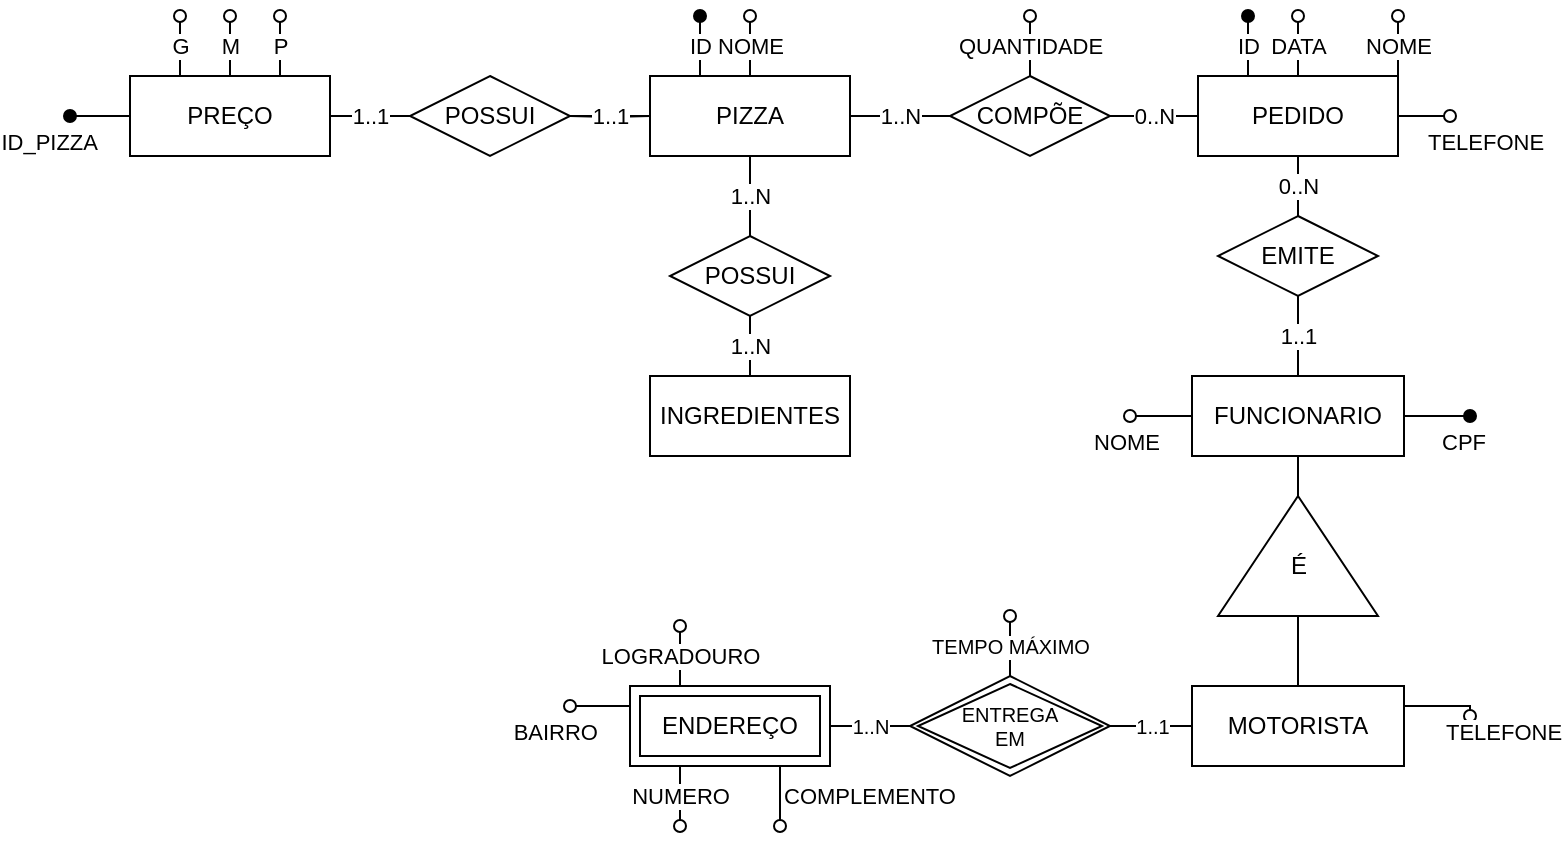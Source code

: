<mxfile version="14.4.3" type="device"><diagram id="xAOzjA8BKr2dVMCEff24" name="Página-1"><mxGraphModel dx="1601" dy="694" grid="1" gridSize="10" guides="1" tooltips="1" connect="1" arrows="1" fold="1" page="1" pageScale="1" pageWidth="827" pageHeight="1169" math="0" shadow="0"><root><mxCell id="0"/><mxCell id="1" parent="0"/><mxCell id="tkv-JnjMaszp27_Vix2q-25" value="" style="edgeStyle=orthogonalEdgeStyle;rounded=0;orthogonalLoop=1;jettySize=auto;html=1;endArrow=none;endFill=0;fontSize=11;" parent="1" source="tkv-JnjMaszp27_Vix2q-4" target="tkv-JnjMaszp27_Vix2q-24" edge="1"><mxGeometry relative="1" as="geometry"/></mxCell><mxCell id="tkv-JnjMaszp27_Vix2q-5" value="" style="group;container=1;" parent="1" vertex="1" connectable="0"><mxGeometry x="270" y="330" width="100" height="70" as="geometry"/></mxCell><mxCell id="tkv-JnjMaszp27_Vix2q-2" value="ID" style="edgeStyle=orthogonalEdgeStyle;rounded=0;orthogonalLoop=1;jettySize=auto;html=1;exitX=0.25;exitY=0;exitDx=0;exitDy=0;endArrow=oval;endFill=1;" parent="tkv-JnjMaszp27_Vix2q-5" source="tkv-JnjMaszp27_Vix2q-1" edge="1"><mxGeometry relative="1" as="geometry"><mxPoint x="25" as="targetPoint"/></mxGeometry></mxCell><mxCell id="tkv-JnjMaszp27_Vix2q-3" value="NOME" style="edgeStyle=orthogonalEdgeStyle;rounded=0;orthogonalLoop=1;jettySize=auto;html=1;exitX=0.5;exitY=0;exitDx=0;exitDy=0;endArrow=oval;endFill=0;" parent="tkv-JnjMaszp27_Vix2q-5" source="tkv-JnjMaszp27_Vix2q-1" edge="1"><mxGeometry relative="1" as="geometry"><mxPoint x="50" as="targetPoint"/></mxGeometry></mxCell><mxCell id="tkv-JnjMaszp27_Vix2q-1" value="PIZZA" style="whiteSpace=wrap;html=1;align=center;" parent="tkv-JnjMaszp27_Vix2q-5" vertex="1"><mxGeometry y="30" width="100" height="40" as="geometry"/></mxCell><mxCell id="tkv-JnjMaszp27_Vix2q-13" value="" style="group" parent="1" vertex="1" connectable="0"><mxGeometry x="544" y="330" width="126" height="70" as="geometry"/></mxCell><mxCell id="tkv-JnjMaszp27_Vix2q-7" value="ID" style="edgeStyle=orthogonalEdgeStyle;rounded=0;orthogonalLoop=1;jettySize=auto;html=1;exitX=0.25;exitY=0;exitDx=0;exitDy=0;endArrow=oval;endFill=1;" parent="tkv-JnjMaszp27_Vix2q-13" source="tkv-JnjMaszp27_Vix2q-6" edge="1"><mxGeometry relative="1" as="geometry"><mxPoint x="25" as="targetPoint"/></mxGeometry></mxCell><mxCell id="tkv-JnjMaszp27_Vix2q-8" value="DATA" style="edgeStyle=orthogonalEdgeStyle;rounded=0;orthogonalLoop=1;jettySize=auto;html=1;exitX=0.5;exitY=0;exitDx=0;exitDy=0;endArrow=oval;endFill=0;" parent="tkv-JnjMaszp27_Vix2q-13" source="tkv-JnjMaszp27_Vix2q-6" edge="1"><mxGeometry relative="1" as="geometry"><mxPoint x="50" as="targetPoint"/></mxGeometry></mxCell><mxCell id="tkv-JnjMaszp27_Vix2q-10" value="NOME" style="edgeStyle=orthogonalEdgeStyle;rounded=0;orthogonalLoop=1;jettySize=auto;html=1;exitX=1;exitY=0;exitDx=0;exitDy=0;endArrow=oval;endFill=0;" parent="tkv-JnjMaszp27_Vix2q-13" source="tkv-JnjMaszp27_Vix2q-6" edge="1"><mxGeometry relative="1" as="geometry"><mxPoint x="100" as="targetPoint"/></mxGeometry></mxCell><mxCell id="tkv-JnjMaszp27_Vix2q-11" value="TELEFONE" style="edgeStyle=orthogonalEdgeStyle;rounded=0;orthogonalLoop=1;jettySize=auto;html=1;exitX=1;exitY=0.5;exitDx=0;exitDy=0;endArrow=oval;endFill=0;verticalAlign=top;labelPosition=right;verticalLabelPosition=bottom;align=left;" parent="tkv-JnjMaszp27_Vix2q-13" source="tkv-JnjMaszp27_Vix2q-6" edge="1"><mxGeometry relative="1" as="geometry"><mxPoint x="126" y="50" as="targetPoint"/></mxGeometry></mxCell><mxCell id="tkv-JnjMaszp27_Vix2q-6" value="PEDIDO" style="whiteSpace=wrap;html=1;align=center;" parent="tkv-JnjMaszp27_Vix2q-13" vertex="1"><mxGeometry y="30" width="100" height="40" as="geometry"/></mxCell><mxCell id="tkv-JnjMaszp27_Vix2q-15" value="0..N" style="edgeStyle=orthogonalEdgeStyle;rounded=0;orthogonalLoop=1;jettySize=auto;html=1;exitX=0.5;exitY=0;exitDx=0;exitDy=0;entryX=0.5;entryY=1;entryDx=0;entryDy=0;endArrow=none;endFill=0;" parent="1" source="tkv-JnjMaszp27_Vix2q-14" target="tkv-JnjMaszp27_Vix2q-6" edge="1"><mxGeometry relative="1" as="geometry"/></mxCell><mxCell id="tkv-JnjMaszp27_Vix2q-17" value="1..1" style="edgeStyle=orthogonalEdgeStyle;rounded=0;orthogonalLoop=1;jettySize=auto;html=1;exitX=0.5;exitY=1;exitDx=0;exitDy=0;entryX=0.5;entryY=0;entryDx=0;entryDy=0;endArrow=none;endFill=0;fontSize=11;fontStyle=0" parent="1" source="tkv-JnjMaszp27_Vix2q-14" target="tkv-JnjMaszp27_Vix2q-4" edge="1"><mxGeometry relative="1" as="geometry"/></mxCell><mxCell id="tkv-JnjMaszp27_Vix2q-14" value="EMITE" style="shape=rhombus;perimeter=rhombusPerimeter;whiteSpace=wrap;html=1;align=center;" parent="1" vertex="1"><mxGeometry x="554" y="430" width="80" height="40" as="geometry"/></mxCell><mxCell id="tkv-JnjMaszp27_Vix2q-16" style="edgeStyle=orthogonalEdgeStyle;rounded=0;orthogonalLoop=1;jettySize=auto;html=1;exitX=0.5;exitY=1;exitDx=0;exitDy=0;endArrow=oval;endFill=0;" parent="1" source="tkv-JnjMaszp27_Vix2q-14" target="tkv-JnjMaszp27_Vix2q-14" edge="1"><mxGeometry relative="1" as="geometry"/></mxCell><mxCell id="tkv-JnjMaszp27_Vix2q-20" value="0..N" style="edgeStyle=orthogonalEdgeStyle;rounded=0;orthogonalLoop=1;jettySize=auto;html=1;exitX=1;exitY=0.5;exitDx=0;exitDy=0;entryX=0;entryY=0.5;entryDx=0;entryDy=0;endArrow=none;endFill=0;fontSize=11;" parent="1" source="tkv-JnjMaszp27_Vix2q-19" target="tkv-JnjMaszp27_Vix2q-6" edge="1"><mxGeometry relative="1" as="geometry"/></mxCell><mxCell id="tkv-JnjMaszp27_Vix2q-23" value="1..N" style="edgeStyle=orthogonalEdgeStyle;rounded=0;orthogonalLoop=1;jettySize=auto;html=1;exitX=0;exitY=0.5;exitDx=0;exitDy=0;entryX=1;entryY=0.5;entryDx=0;entryDy=0;endArrow=none;endFill=0;fontSize=11;" parent="1" source="tkv-JnjMaszp27_Vix2q-19" target="tkv-JnjMaszp27_Vix2q-1" edge="1"><mxGeometry relative="1" as="geometry"/></mxCell><mxCell id="tkv-JnjMaszp27_Vix2q-70" value="QUANTIDADE" style="edgeStyle=orthogonalEdgeStyle;rounded=0;orthogonalLoop=1;jettySize=auto;html=1;exitX=0.5;exitY=0;exitDx=0;exitDy=0;endArrow=oval;endFill=0;fontSize=11;" parent="1" source="tkv-JnjMaszp27_Vix2q-19" edge="1"><mxGeometry relative="1" as="geometry"><mxPoint x="460" y="330" as="targetPoint"/></mxGeometry></mxCell><mxCell id="tkv-JnjMaszp27_Vix2q-19" value="COMPÕE" style="shape=rhombus;perimeter=rhombusPerimeter;whiteSpace=wrap;html=1;align=center;" parent="1" vertex="1"><mxGeometry x="420" y="360" width="80" height="40" as="geometry"/></mxCell><mxCell id="tkv-JnjMaszp27_Vix2q-27" value="" style="group" parent="1" vertex="1" connectable="0"><mxGeometry x="554" y="570" width="80" height="60" as="geometry"/></mxCell><mxCell id="tkv-JnjMaszp27_Vix2q-24" value="" style="triangle;rotation=-90;direction=east;flipH=0;flipV=0;verticalAlign=middle;labelPosition=center;verticalLabelPosition=middle;align=center;labelBackgroundColor=none;labelBorderColor=none;html=1;portConstraintRotation=0;noLabel=0;rotatable=1;sketch=0;" parent="tkv-JnjMaszp27_Vix2q-27" vertex="1"><mxGeometry x="10" y="-10" width="60" height="80" as="geometry"/></mxCell><mxCell id="tkv-JnjMaszp27_Vix2q-26" value="É" style="text;html=1;align=center;verticalAlign=middle;resizable=0;points=[];autosize=1;" parent="tkv-JnjMaszp27_Vix2q-27" vertex="1"><mxGeometry x="30" y="25" width="20" height="20" as="geometry"/></mxCell><mxCell id="tkv-JnjMaszp27_Vix2q-55" value="TELEFONE" style="edgeStyle=orthogonalEdgeStyle;rounded=0;orthogonalLoop=1;jettySize=auto;html=1;exitX=1;exitY=0.25;exitDx=0;exitDy=0;endArrow=oval;endFill=0;fontSize=11;labelPosition=right;verticalLabelPosition=bottom;align=left;verticalAlign=top;" parent="1" source="tkv-JnjMaszp27_Vix2q-28" edge="1"><mxGeometry relative="1" as="geometry"><mxPoint x="680" y="680" as="targetPoint"/></mxGeometry></mxCell><mxCell id="tkv-JnjMaszp27_Vix2q-28" value="MOTORISTA" style="whiteSpace=wrap;html=1;align=center;" parent="1" vertex="1"><mxGeometry x="541" y="665" width="106" height="40" as="geometry"/></mxCell><mxCell id="tkv-JnjMaszp27_Vix2q-29" style="edgeStyle=orthogonalEdgeStyle;rounded=0;orthogonalLoop=1;jettySize=auto;html=1;exitX=0;exitY=0.5;exitDx=0;exitDy=0;entryX=0.5;entryY=0;entryDx=0;entryDy=0;endArrow=none;endFill=0;fontSize=11;" parent="1" source="tkv-JnjMaszp27_Vix2q-24" target="tkv-JnjMaszp27_Vix2q-28" edge="1"><mxGeometry relative="1" as="geometry"/></mxCell><mxCell id="tkv-JnjMaszp27_Vix2q-30" value="INGREDIENTES" style="whiteSpace=wrap;html=1;align=center;labelBackgroundColor=none;sketch=0;gradientColor=none;" parent="1" vertex="1"><mxGeometry x="270" y="510" width="100" height="40" as="geometry"/></mxCell><mxCell id="tkv-JnjMaszp27_Vix2q-33" value="1..N" style="edgeStyle=orthogonalEdgeStyle;rounded=0;orthogonalLoop=1;jettySize=auto;html=1;exitX=0.5;exitY=1;exitDx=0;exitDy=0;entryX=0.5;entryY=0;entryDx=0;entryDy=0;endArrow=none;endFill=0;fontSize=11;" parent="1" source="tkv-JnjMaszp27_Vix2q-31" target="tkv-JnjMaszp27_Vix2q-30" edge="1"><mxGeometry relative="1" as="geometry"/></mxCell><mxCell id="tkv-JnjMaszp27_Vix2q-31" value="POSSUI" style="shape=rhombus;perimeter=rhombusPerimeter;whiteSpace=wrap;html=1;align=center;" parent="1" vertex="1"><mxGeometry x="280" y="440" width="80" height="40" as="geometry"/></mxCell><mxCell id="tkv-JnjMaszp27_Vix2q-32" value="1..N" style="edgeStyle=orthogonalEdgeStyle;rounded=0;orthogonalLoop=1;jettySize=auto;html=1;exitX=0.5;exitY=1;exitDx=0;exitDy=0;entryX=0.5;entryY=0;entryDx=0;entryDy=0;endArrow=none;endFill=0;fontSize=11;" parent="1" source="tkv-JnjMaszp27_Vix2q-1" target="tkv-JnjMaszp27_Vix2q-31" edge="1"><mxGeometry relative="1" as="geometry"/></mxCell><mxCell id="tkv-JnjMaszp27_Vix2q-48" style="edgeStyle=orthogonalEdgeStyle;rounded=0;orthogonalLoop=1;jettySize=auto;html=1;exitX=1;exitY=0.5;exitDx=0;exitDy=0;entryX=0;entryY=0.5;entryDx=0;entryDy=0;endArrow=none;endFill=0;fontSize=11;" parent="1" source="tkv-JnjMaszp27_Vix2q-47" target="tkv-JnjMaszp27_Vix2q-1" edge="1"><mxGeometry relative="1" as="geometry"/></mxCell><mxCell id="tkv-JnjMaszp27_Vix2q-49" value="1..1" style="edgeStyle=orthogonalEdgeStyle;rounded=0;orthogonalLoop=1;jettySize=auto;html=1;exitX=0;exitY=0.5;exitDx=0;exitDy=0;endArrow=none;endFill=0;fontSize=11;entryX=1;entryY=0.5;entryDx=0;entryDy=0;" parent="1" source="tkv-JnjMaszp27_Vix2q-47" target="tkv-JnjMaszp27_Vix2q-38" edge="1"><mxGeometry relative="1" as="geometry"><mxPoint x="120" y="380" as="targetPoint"/></mxGeometry></mxCell><mxCell id="tkv-JnjMaszp27_Vix2q-47" value="POSSUI" style="shape=rhombus;perimeter=rhombusPerimeter;whiteSpace=wrap;html=1;align=center;" parent="1" vertex="1"><mxGeometry x="150" y="360" width="80" height="40" as="geometry"/></mxCell><mxCell id="tkv-JnjMaszp27_Vix2q-52" value="1..1" style="edgeStyle=orthogonalEdgeStyle;rounded=0;orthogonalLoop=1;jettySize=auto;html=1;endArrow=none;endFill=0;fontSize=11;" parent="1" target="tkv-JnjMaszp27_Vix2q-47" edge="1"><mxGeometry relative="1" as="geometry"><mxPoint x="270" y="380" as="sourcePoint"/></mxGeometry></mxCell><mxCell id="tkv-JnjMaszp27_Vix2q-53" value="" style="group" parent="1" vertex="1" connectable="0"><mxGeometry x="-20" y="330" width="130" height="70" as="geometry"/></mxCell><mxCell id="tkv-JnjMaszp27_Vix2q-39" value="G" style="edgeStyle=orthogonalEdgeStyle;rounded=0;orthogonalLoop=1;jettySize=auto;html=1;exitX=0.25;exitY=0;exitDx=0;exitDy=0;endArrow=oval;endFill=0;fontSize=11;" parent="tkv-JnjMaszp27_Vix2q-53" source="tkv-JnjMaszp27_Vix2q-38" edge="1"><mxGeometry x="30" as="geometry"><mxPoint x="55" as="targetPoint"/></mxGeometry></mxCell><mxCell id="tkv-JnjMaszp27_Vix2q-40" value="M" style="edgeStyle=orthogonalEdgeStyle;rounded=0;orthogonalLoop=1;jettySize=auto;html=1;exitX=0.5;exitY=0;exitDx=0;exitDy=0;endArrow=oval;endFill=0;fontSize=11;" parent="tkv-JnjMaszp27_Vix2q-53" source="tkv-JnjMaszp27_Vix2q-38" edge="1"><mxGeometry x="30" as="geometry"><mxPoint x="80" as="targetPoint"/></mxGeometry></mxCell><mxCell id="tkv-JnjMaszp27_Vix2q-41" value="P" style="edgeStyle=orthogonalEdgeStyle;rounded=0;orthogonalLoop=1;jettySize=auto;html=1;exitX=0.75;exitY=0;exitDx=0;exitDy=0;endArrow=oval;endFill=0;fontSize=11;" parent="tkv-JnjMaszp27_Vix2q-53" source="tkv-JnjMaszp27_Vix2q-38" edge="1"><mxGeometry x="30" as="geometry"><mxPoint x="105" as="targetPoint"/></mxGeometry></mxCell><mxCell id="tkv-JnjMaszp27_Vix2q-42" value="ID_PIZZA" style="edgeStyle=orthogonalEdgeStyle;rounded=0;orthogonalLoop=1;jettySize=auto;html=1;exitX=0;exitY=0.5;exitDx=0;exitDy=0;endArrow=oval;endFill=1;fontSize=11;labelPosition=left;verticalLabelPosition=bottom;align=right;verticalAlign=top;" parent="tkv-JnjMaszp27_Vix2q-53" source="tkv-JnjMaszp27_Vix2q-38" edge="1"><mxGeometry x="30" as="geometry"><mxPoint y="50" as="targetPoint"/></mxGeometry></mxCell><mxCell id="tkv-JnjMaszp27_Vix2q-38" value="PREÇO" style="whiteSpace=wrap;html=1;align=center;labelBackgroundColor=none;sketch=0;gradientColor=none;" parent="tkv-JnjMaszp27_Vix2q-53" vertex="1"><mxGeometry x="30" y="30" width="100" height="40" as="geometry"/></mxCell><mxCell id="tkv-JnjMaszp27_Vix2q-57" value="" style="group" parent="1" vertex="1" connectable="0"><mxGeometry x="510" y="510" width="170" height="40" as="geometry"/></mxCell><mxCell id="tkv-JnjMaszp27_Vix2q-54" value="CPF" style="edgeStyle=orthogonalEdgeStyle;rounded=0;orthogonalLoop=1;jettySize=auto;html=1;exitX=1;exitY=0.5;exitDx=0;exitDy=0;endArrow=oval;endFill=1;fontSize=11;labelPosition=right;verticalLabelPosition=bottom;align=left;verticalAlign=top;" parent="tkv-JnjMaszp27_Vix2q-57" source="tkv-JnjMaszp27_Vix2q-4" edge="1"><mxGeometry relative="1" as="geometry"><mxPoint x="170" y="20" as="targetPoint"/></mxGeometry></mxCell><mxCell id="tkv-JnjMaszp27_Vix2q-56" value="NOME" style="edgeStyle=orthogonalEdgeStyle;rounded=0;orthogonalLoop=1;jettySize=auto;html=1;exitX=0;exitY=0.5;exitDx=0;exitDy=0;endArrow=oval;endFill=0;fontSize=11;labelPosition=left;verticalLabelPosition=bottom;align=right;verticalAlign=top;" parent="tkv-JnjMaszp27_Vix2q-57" source="tkv-JnjMaszp27_Vix2q-4" edge="1"><mxGeometry relative="1" as="geometry"><mxPoint y="20" as="targetPoint"/></mxGeometry></mxCell><mxCell id="tkv-JnjMaszp27_Vix2q-4" value="FUNCIONARIO" style="whiteSpace=wrap;html=1;align=center;" parent="tkv-JnjMaszp27_Vix2q-57" vertex="1"><mxGeometry x="31" width="106" height="40" as="geometry"/></mxCell><mxCell id="tkv-JnjMaszp27_Vix2q-65" value="" style="group" parent="1" vertex="1" connectable="0"><mxGeometry x="230" y="635" width="130" height="100" as="geometry"/></mxCell><mxCell id="tkv-JnjMaszp27_Vix2q-61" value="LOGRADOURO" style="edgeStyle=orthogonalEdgeStyle;rounded=0;orthogonalLoop=1;jettySize=auto;html=1;exitX=0.25;exitY=0;exitDx=0;exitDy=0;endArrow=oval;endFill=0;fontSize=11;" parent="tkv-JnjMaszp27_Vix2q-65" source="tkv-JnjMaszp27_Vix2q-59" edge="1"><mxGeometry relative="1" as="geometry"><mxPoint x="55" as="targetPoint"/></mxGeometry></mxCell><mxCell id="tkv-JnjMaszp27_Vix2q-62" value="BAIRRO" style="edgeStyle=orthogonalEdgeStyle;rounded=0;orthogonalLoop=1;jettySize=auto;html=1;exitX=0;exitY=0.25;exitDx=0;exitDy=0;endArrow=oval;endFill=0;fontSize=11;labelPosition=left;verticalLabelPosition=bottom;align=right;verticalAlign=top;" parent="tkv-JnjMaszp27_Vix2q-65" source="tkv-JnjMaszp27_Vix2q-59" edge="1"><mxGeometry relative="1" as="geometry"><mxPoint y="40" as="targetPoint"/></mxGeometry></mxCell><mxCell id="tkv-JnjMaszp27_Vix2q-63" value="NUMERO" style="edgeStyle=orthogonalEdgeStyle;rounded=0;orthogonalLoop=1;jettySize=auto;html=1;exitX=0.25;exitY=1;exitDx=0;exitDy=0;endArrow=oval;endFill=0;fontSize=11;" parent="tkv-JnjMaszp27_Vix2q-65" source="tkv-JnjMaszp27_Vix2q-59" edge="1"><mxGeometry relative="1" as="geometry"><mxPoint x="55" y="100" as="targetPoint"/></mxGeometry></mxCell><mxCell id="tkv-JnjMaszp27_Vix2q-64" value="COMPLEMENTO" style="edgeStyle=orthogonalEdgeStyle;rounded=0;orthogonalLoop=1;jettySize=auto;html=1;exitX=0.75;exitY=1;exitDx=0;exitDy=0;endArrow=oval;endFill=0;fontSize=11;labelPosition=right;verticalLabelPosition=middle;align=left;verticalAlign=middle;" parent="tkv-JnjMaszp27_Vix2q-65" source="tkv-JnjMaszp27_Vix2q-59" edge="1"><mxGeometry relative="1" as="geometry"><mxPoint x="105" y="100" as="targetPoint"/></mxGeometry></mxCell><mxCell id="tkv-JnjMaszp27_Vix2q-59" value="ENDEREÇO" style="shape=ext;margin=3;double=1;whiteSpace=wrap;html=1;align=center;labelBackgroundColor=none;sketch=0;gradientColor=none;" parent="tkv-JnjMaszp27_Vix2q-65" vertex="1"><mxGeometry x="30" y="30" width="100" height="40" as="geometry"/></mxCell><mxCell id="5N6Oq9gHOGHg096X0WMU-3" value="" style="group" parent="1" vertex="1" connectable="0"><mxGeometry x="400" y="630" width="100" height="80" as="geometry"/></mxCell><mxCell id="5N6Oq9gHOGHg096X0WMU-2" value="TEMPO MÁXIMO" style="edgeStyle=orthogonalEdgeStyle;rounded=0;orthogonalLoop=1;jettySize=auto;html=1;exitX=0.5;exitY=0;exitDx=0;exitDy=0;fontSize=10;verticalAlign=middle;endArrow=oval;endFill=0;" parent="5N6Oq9gHOGHg096X0WMU-3" source="5N6Oq9gHOGHg096X0WMU-1" edge="1"><mxGeometry relative="1" as="geometry"><mxPoint x="50" as="targetPoint"/></mxGeometry></mxCell><mxCell id="5N6Oq9gHOGHg096X0WMU-1" value="ENTREGA &lt;br style=&quot;font-size: 10px;&quot;&gt;EM" style="shape=rhombus;double=1;perimeter=rhombusPerimeter;whiteSpace=wrap;html=1;align=center;fontSize=10;" parent="5N6Oq9gHOGHg096X0WMU-3" vertex="1"><mxGeometry y="30" width="100" height="50" as="geometry"/></mxCell><mxCell id="5N6Oq9gHOGHg096X0WMU-4" value="1..1" style="edgeStyle=orthogonalEdgeStyle;rounded=0;orthogonalLoop=1;jettySize=auto;html=1;exitX=1;exitY=0.5;exitDx=0;exitDy=0;entryX=0;entryY=0.5;entryDx=0;entryDy=0;endArrow=none;endFill=0;fontSize=10;" parent="1" source="5N6Oq9gHOGHg096X0WMU-1" target="tkv-JnjMaszp27_Vix2q-28" edge="1"><mxGeometry relative="1" as="geometry"/></mxCell><mxCell id="5N6Oq9gHOGHg096X0WMU-5" value="1..N" style="edgeStyle=orthogonalEdgeStyle;rounded=0;orthogonalLoop=1;jettySize=auto;html=1;exitX=0;exitY=0.5;exitDx=0;exitDy=0;entryX=1;entryY=0.5;entryDx=0;entryDy=0;endArrow=none;endFill=0;fontSize=10;" parent="1" source="5N6Oq9gHOGHg096X0WMU-1" target="tkv-JnjMaszp27_Vix2q-59" edge="1"><mxGeometry relative="1" as="geometry"/></mxCell></root></mxGraphModel></diagram></mxfile>